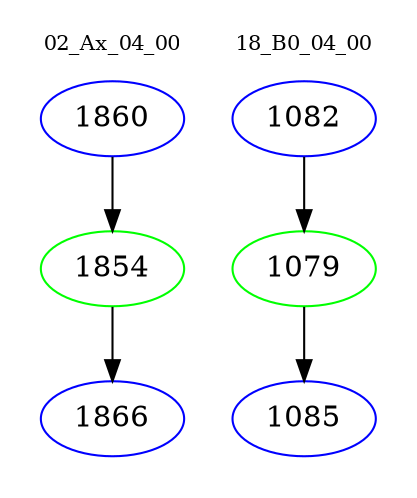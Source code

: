 digraph{
subgraph cluster_0 {
color = white
label = "02_Ax_04_00";
fontsize=10;
T0_1860 [label="1860", color="blue"]
T0_1860 -> T0_1854 [color="black"]
T0_1854 [label="1854", color="green"]
T0_1854 -> T0_1866 [color="black"]
T0_1866 [label="1866", color="blue"]
}
subgraph cluster_1 {
color = white
label = "18_B0_04_00";
fontsize=10;
T1_1082 [label="1082", color="blue"]
T1_1082 -> T1_1079 [color="black"]
T1_1079 [label="1079", color="green"]
T1_1079 -> T1_1085 [color="black"]
T1_1085 [label="1085", color="blue"]
}
}
